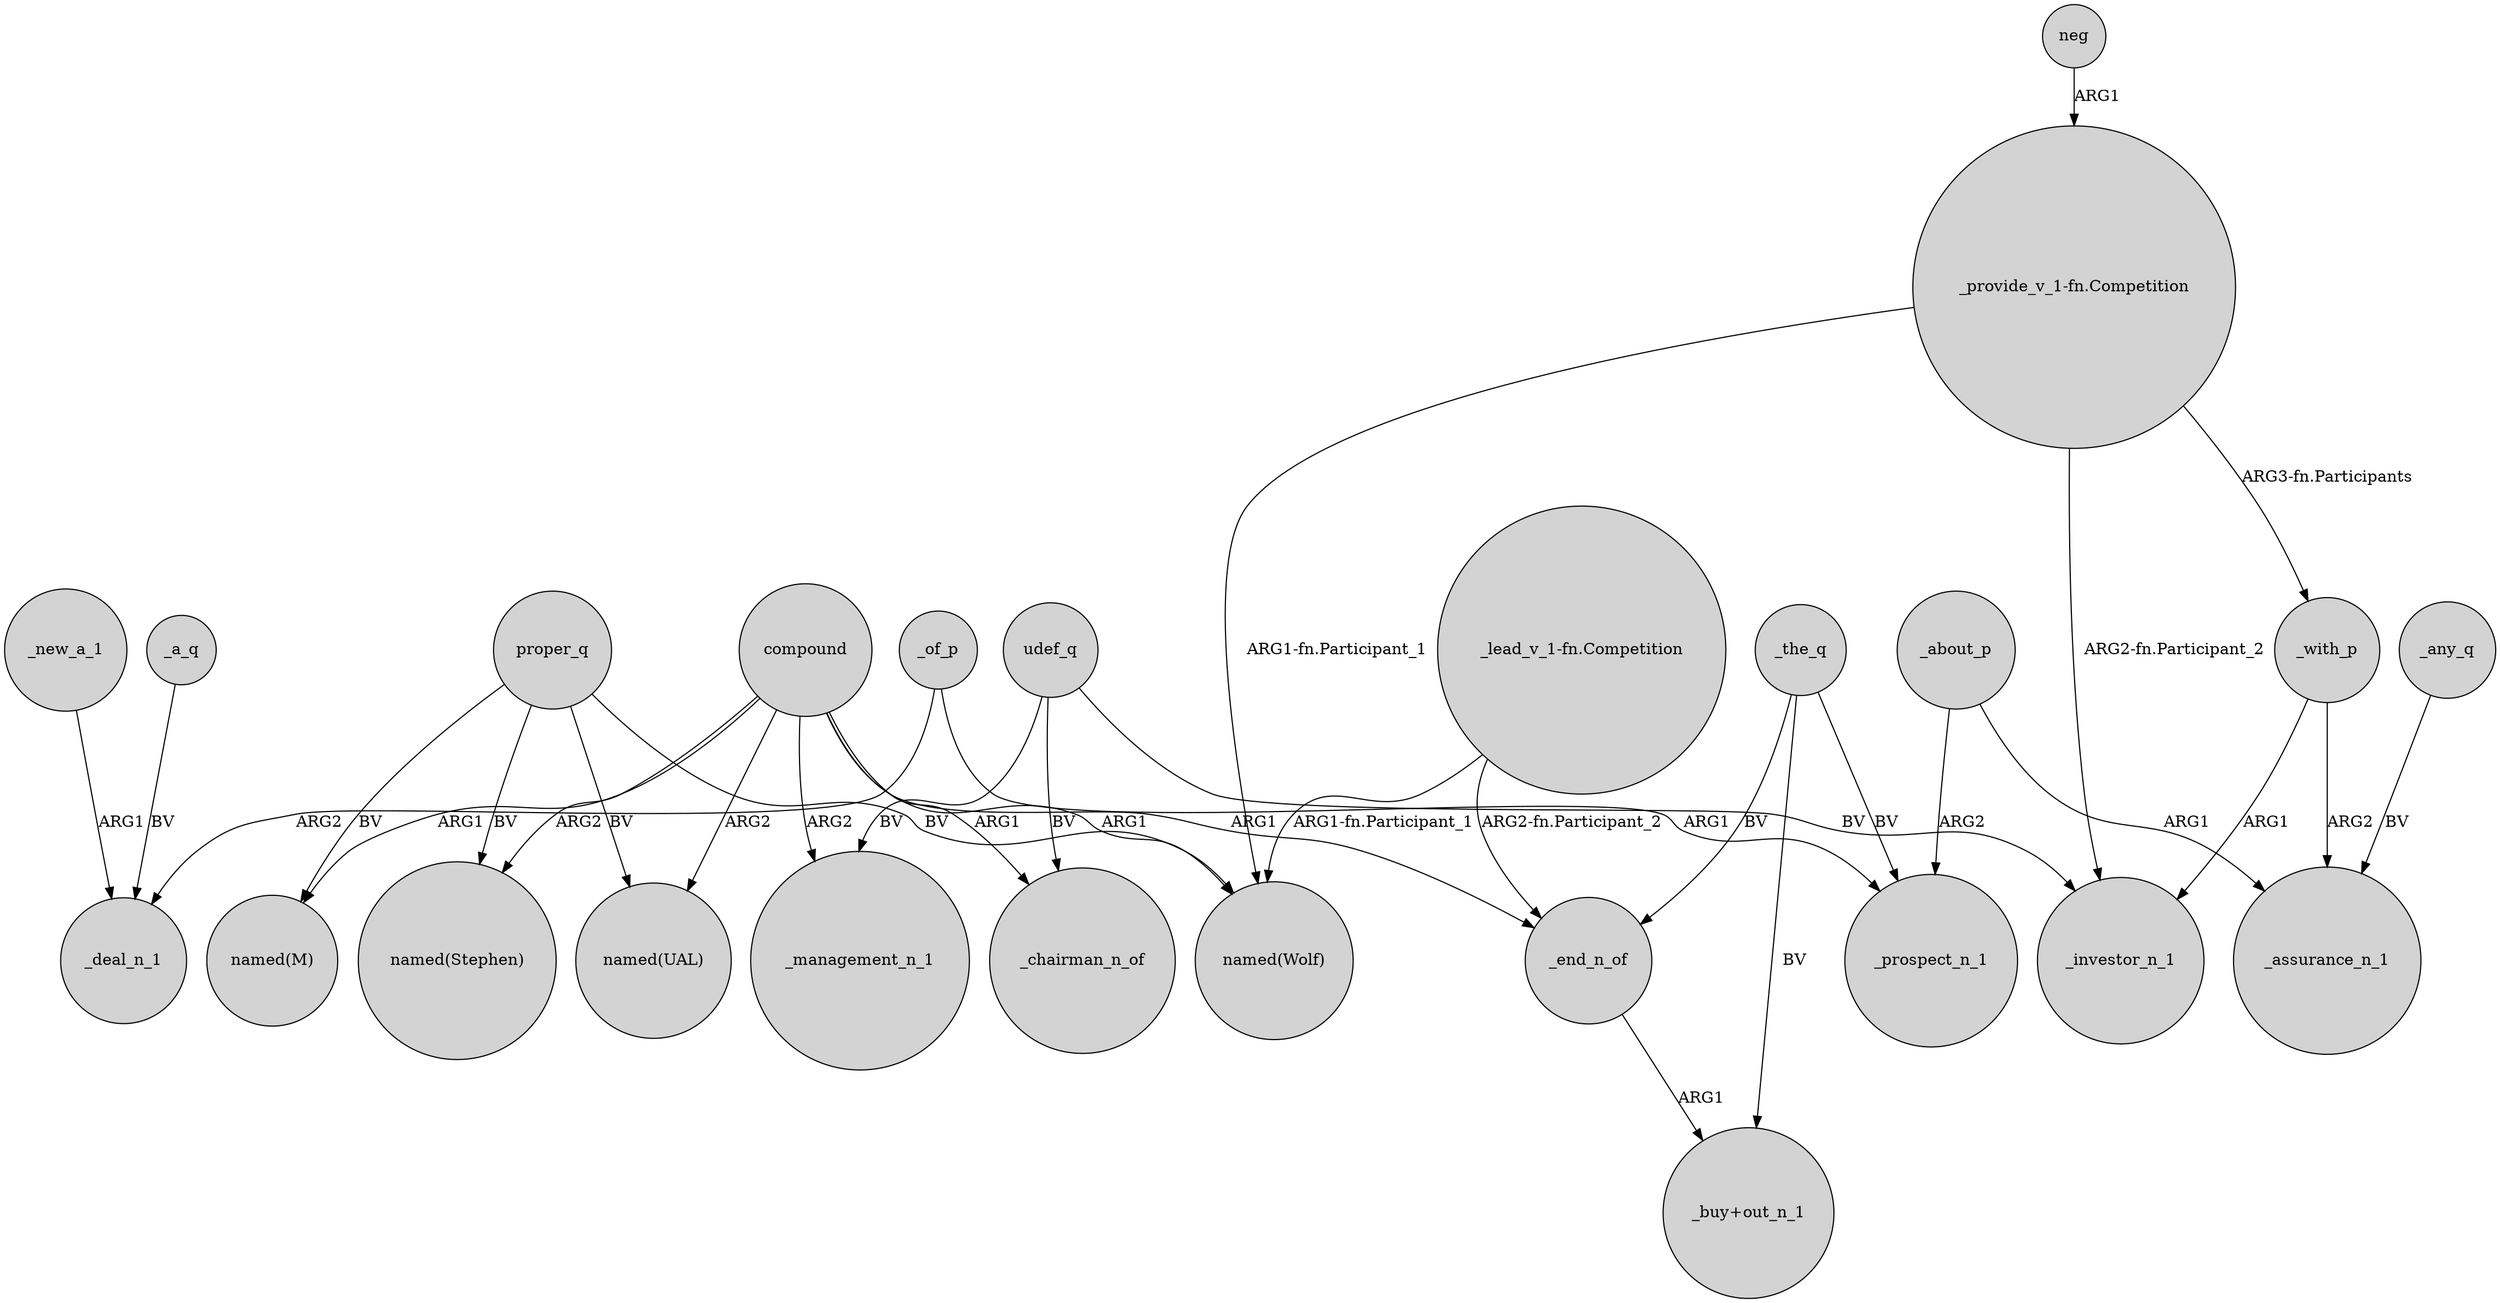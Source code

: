 digraph {
	node [shape=circle style=filled]
	_of_p -> _deal_n_1 [label=ARG2]
	"_provide_v_1-fn.Competition" -> _investor_n_1 [label="ARG2-fn.Participant_2"]
	_a_q -> _deal_n_1 [label=BV]
	_new_a_1 -> _deal_n_1 [label=ARG1]
	compound -> "named(Stephen)" [label=ARG2]
	_about_p -> _prospect_n_1 [label=ARG2]
	udef_q -> _chairman_n_of [label=BV]
	_the_q -> _prospect_n_1 [label=BV]
	_with_p -> _investor_n_1 [label=ARG1]
	compound -> "named(Wolf)" [label=ARG1]
	_of_p -> _prospect_n_1 [label=ARG1]
	proper_q -> "named(M)" [label=BV]
	compound -> _end_n_of [label=ARG1]
	"_provide_v_1-fn.Competition" -> _with_p [label="ARG3-fn.Participants"]
	_end_n_of -> "_buy+out_n_1" [label=ARG1]
	compound -> _management_n_1 [label=ARG2]
	udef_q -> _management_n_1 [label=BV]
	proper_q -> "named(UAL)" [label=BV]
	proper_q -> "named(Stephen)" [label=BV]
	proper_q -> "named(Wolf)" [label=BV]
	compound -> "named(M)" [label=ARG1]
	compound -> _chairman_n_of [label=ARG1]
	"_lead_v_1-fn.Competition" -> _end_n_of [label="ARG2-fn.Participant_2"]
	_any_q -> _assurance_n_1 [label=BV]
	_with_p -> _assurance_n_1 [label=ARG2]
	compound -> "named(UAL)" [label=ARG2]
	neg -> "_provide_v_1-fn.Competition" [label=ARG1]
	_about_p -> _assurance_n_1 [label=ARG1]
	_the_q -> "_buy+out_n_1" [label=BV]
	udef_q -> _investor_n_1 [label=BV]
	"_provide_v_1-fn.Competition" -> "named(Wolf)" [label="ARG1-fn.Participant_1"]
	_the_q -> _end_n_of [label=BV]
	"_lead_v_1-fn.Competition" -> "named(Wolf)" [label="ARG1-fn.Participant_1"]
}
